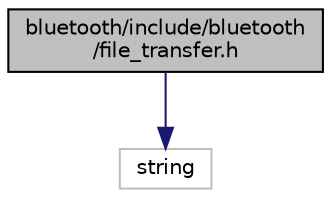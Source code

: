 digraph "bluetooth/include/bluetooth/file_transfer.h"
{
 // LATEX_PDF_SIZE
  edge [fontname="Helvetica",fontsize="10",labelfontname="Helvetica",labelfontsize="10"];
  node [fontname="Helvetica",fontsize="10",shape=record];
  Node1 [label="bluetooth/include/bluetooth\l/file_transfer.h",height=0.2,width=0.4,color="black", fillcolor="grey75", style="filled", fontcolor="black",tooltip="Function declarations for File transfer via Bluetooth."];
  Node1 -> Node2 [color="midnightblue",fontsize="10",style="solid",fontname="Helvetica"];
  Node2 [label="string",height=0.2,width=0.4,color="grey75", fillcolor="white", style="filled",tooltip=" "];
}
